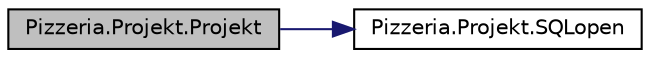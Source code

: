 digraph "Pizzeria.Projekt.Projekt"
{
 // LATEX_PDF_SIZE
  edge [fontname="Helvetica",fontsize="10",labelfontname="Helvetica",labelfontsize="10"];
  node [fontname="Helvetica",fontsize="10",shape=record];
  rankdir="LR";
  Node0 [label="Pizzeria.Projekt.Projekt",height=0.2,width=0.4,color="black", fillcolor="grey75", style="filled", fontcolor="black",tooltip="Konstruktor klasy Projekt"];
  Node0 -> Node1 [color="midnightblue",fontsize="10",style="solid",fontname="Helvetica"];
  Node1 [label="Pizzeria.Projekt.SQLopen",height=0.2,width=0.4,color="black", fillcolor="white", style="filled",URL="$class_pizzeria_1_1_projekt.html#a119211a7cdf1ad1201393dcccec99a60",tooltip="Otwiera połączenie z bazą danych"];
}
